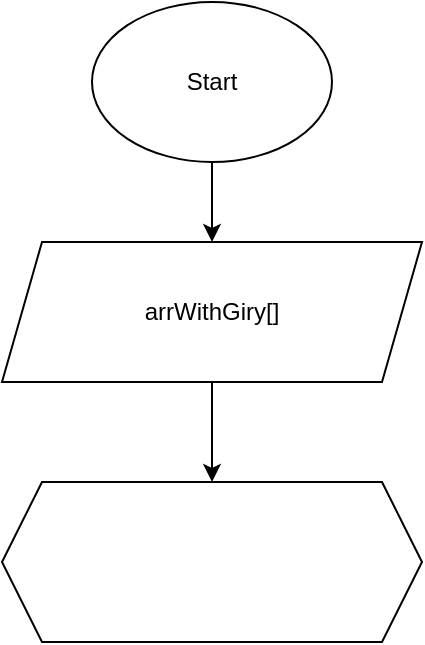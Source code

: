 <mxfile version="20.8.17" type="github">
  <diagram name="Page-1" id="LI-ZjJZ3MSObeUCvqdD2">
    <mxGraphModel dx="1434" dy="764" grid="1" gridSize="10" guides="1" tooltips="1" connect="1" arrows="1" fold="1" page="1" pageScale="1" pageWidth="850" pageHeight="1100" math="0" shadow="0">
      <root>
        <mxCell id="0" />
        <mxCell id="1" parent="0" />
        <mxCell id="7C4OtXl0k1RfghjygM6V-3" value="" style="edgeStyle=orthogonalEdgeStyle;rounded=0;orthogonalLoop=1;jettySize=auto;html=1;" edge="1" parent="1" source="7C4OtXl0k1RfghjygM6V-1" target="7C4OtXl0k1RfghjygM6V-2">
          <mxGeometry relative="1" as="geometry" />
        </mxCell>
        <mxCell id="7C4OtXl0k1RfghjygM6V-1" value="Start" style="ellipse;whiteSpace=wrap;html=1;" vertex="1" parent="1">
          <mxGeometry x="365" y="30" width="120" height="80" as="geometry" />
        </mxCell>
        <mxCell id="7C4OtXl0k1RfghjygM6V-5" value="" style="edgeStyle=orthogonalEdgeStyle;rounded=0;orthogonalLoop=1;jettySize=auto;html=1;" edge="1" parent="1" source="7C4OtXl0k1RfghjygM6V-2" target="7C4OtXl0k1RfghjygM6V-4">
          <mxGeometry relative="1" as="geometry" />
        </mxCell>
        <mxCell id="7C4OtXl0k1RfghjygM6V-2" value="arrWithGiry[]" style="shape=parallelogram;perimeter=parallelogramPerimeter;whiteSpace=wrap;html=1;fixedSize=1;" vertex="1" parent="1">
          <mxGeometry x="320" y="150" width="210" height="70" as="geometry" />
        </mxCell>
        <mxCell id="7C4OtXl0k1RfghjygM6V-4" value="" style="shape=hexagon;perimeter=hexagonPerimeter2;whiteSpace=wrap;html=1;fixedSize=1;" vertex="1" parent="1">
          <mxGeometry x="320" y="270" width="210" height="80" as="geometry" />
        </mxCell>
      </root>
    </mxGraphModel>
  </diagram>
</mxfile>
